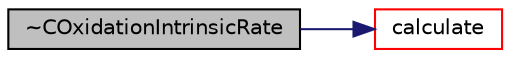 digraph "~COxidationIntrinsicRate"
{
  bgcolor="transparent";
  edge [fontname="Helvetica",fontsize="10",labelfontname="Helvetica",labelfontsize="10"];
  node [fontname="Helvetica",fontsize="10",shape=record];
  rankdir="LR";
  Node123 [label="~COxidationIntrinsicRate",height=0.2,width=0.4,color="black", fillcolor="grey75", style="filled", fontcolor="black"];
  Node123 -> Node124 [color="midnightblue",fontsize="10",style="solid",fontname="Helvetica"];
  Node124 [label="calculate",height=0.2,width=0.4,color="red",URL="$a24753.html#a3f7f56c60dd3cab1084e5c47795b39a7",tooltip="Update surface reactions. "];
}
